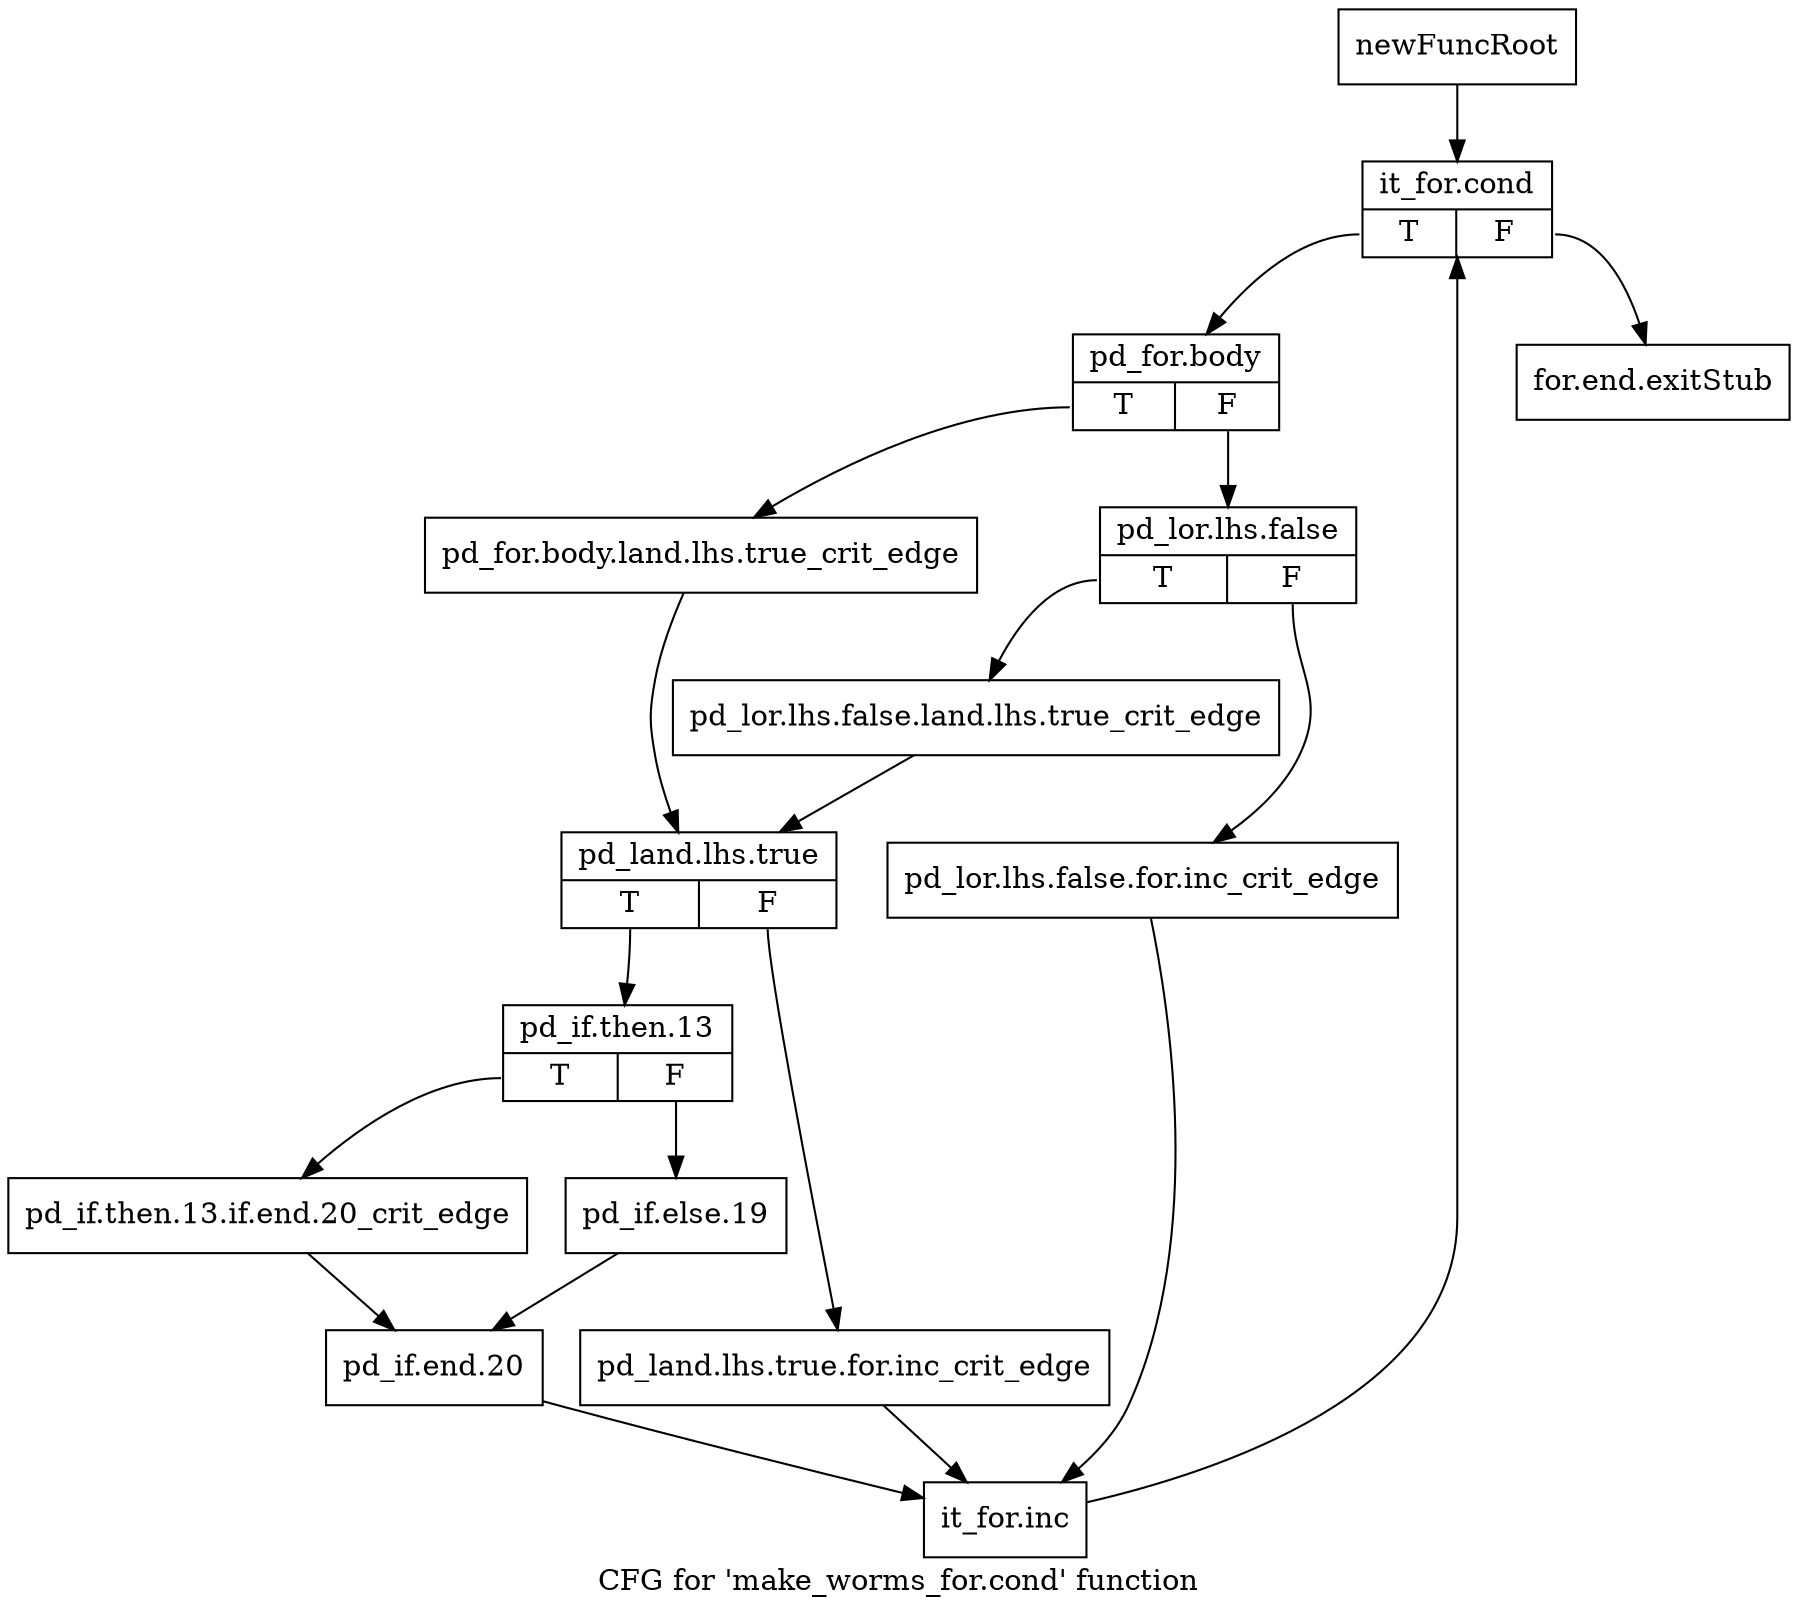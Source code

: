 digraph "CFG for 'make_worms_for.cond' function" {
	label="CFG for 'make_worms_for.cond' function";

	Node0x46ba070 [shape=record,label="{newFuncRoot}"];
	Node0x46ba070 -> Node0x46c18a0;
	Node0x46ba0c0 [shape=record,label="{for.end.exitStub}"];
	Node0x46c18a0 [shape=record,label="{it_for.cond|{<s0>T|<s1>F}}"];
	Node0x46c18a0:s0 -> Node0x46c18f0;
	Node0x46c18a0:s1 -> Node0x46ba0c0;
	Node0x46c18f0 [shape=record,label="{pd_for.body|{<s0>T|<s1>F}}"];
	Node0x46c18f0:s0 -> Node0x46c1a30;
	Node0x46c18f0:s1 -> Node0x46c1940;
	Node0x46c1940 [shape=record,label="{pd_lor.lhs.false|{<s0>T|<s1>F}}"];
	Node0x46c1940:s0 -> Node0x46c19e0;
	Node0x46c1940:s1 -> Node0x46c1990;
	Node0x46c1990 [shape=record,label="{pd_lor.lhs.false.for.inc_crit_edge}"];
	Node0x46c1990 -> Node0x46c1c60;
	Node0x46c19e0 [shape=record,label="{pd_lor.lhs.false.land.lhs.true_crit_edge}"];
	Node0x46c19e0 -> Node0x46c1a80;
	Node0x46c1a30 [shape=record,label="{pd_for.body.land.lhs.true_crit_edge}"];
	Node0x46c1a30 -> Node0x46c1a80;
	Node0x46c1a80 [shape=record,label="{pd_land.lhs.true|{<s0>T|<s1>F}}"];
	Node0x46c1a80:s0 -> Node0x46c1b20;
	Node0x46c1a80:s1 -> Node0x46c1ad0;
	Node0x46c1ad0 [shape=record,label="{pd_land.lhs.true.for.inc_crit_edge}"];
	Node0x46c1ad0 -> Node0x46c1c60;
	Node0x46c1b20 [shape=record,label="{pd_if.then.13|{<s0>T|<s1>F}}"];
	Node0x46c1b20:s0 -> Node0x46c1bc0;
	Node0x46c1b20:s1 -> Node0x46c1b70;
	Node0x46c1b70 [shape=record,label="{pd_if.else.19}"];
	Node0x46c1b70 -> Node0x46c1c10;
	Node0x46c1bc0 [shape=record,label="{pd_if.then.13.if.end.20_crit_edge}"];
	Node0x46c1bc0 -> Node0x46c1c10;
	Node0x46c1c10 [shape=record,label="{pd_if.end.20}"];
	Node0x46c1c10 -> Node0x46c1c60;
	Node0x46c1c60 [shape=record,label="{it_for.inc}"];
	Node0x46c1c60 -> Node0x46c18a0;
}

